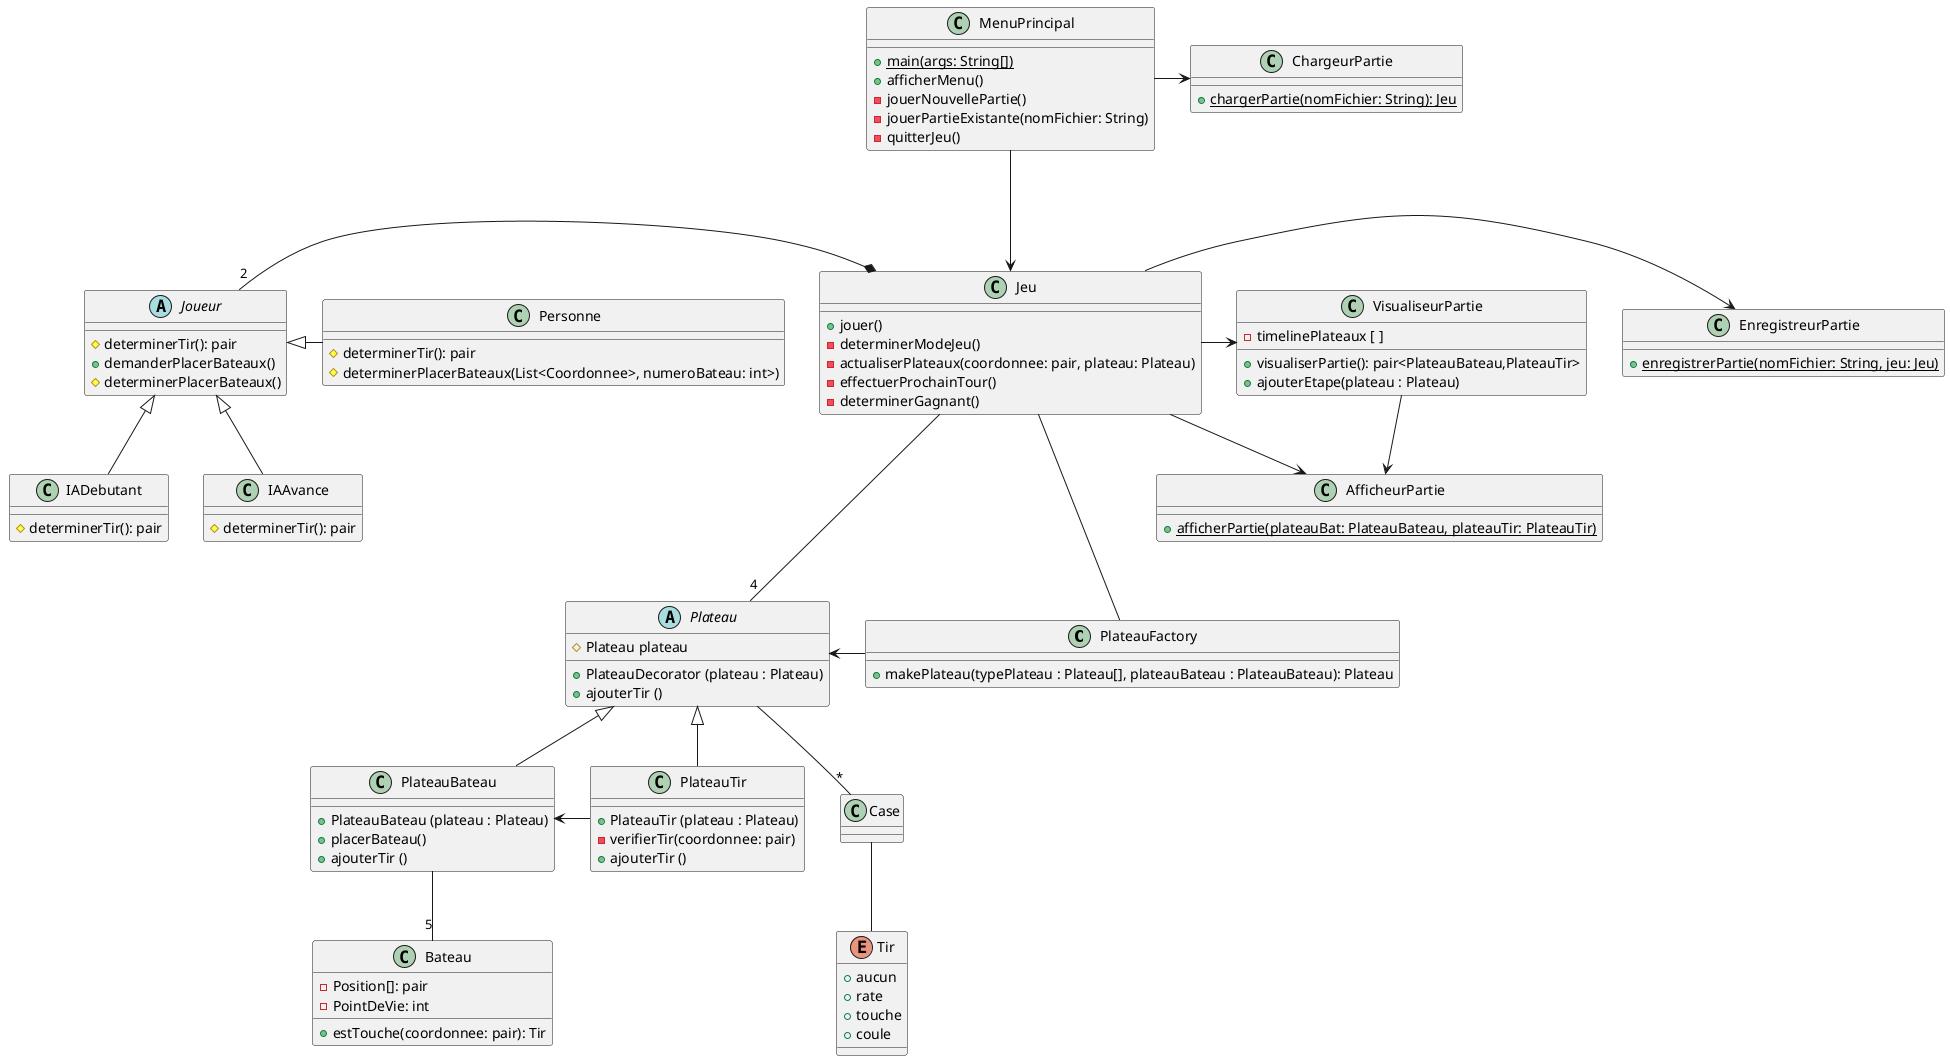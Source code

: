 @startuml
class PlateauFactory{
    + makePlateau(typePlateau : Plateau[], plateauBateau : PlateauBateau): Plateau
}

abstract class Plateau {
    # Plateau plateau
    + PlateauDecorator (plateau : Plateau)
    + ajouterTir ()
}


abstract class Joueur{
    # determinerTir(): pair
    + demanderPlacerBateaux()
    # determinerPlacerBateaux()
}

class MenuPrincipal{
    + {static} main(args: String[])
    + afficherMenu()
    - jouerNouvellePartie()
    - jouerPartieExistante(nomFichier: String)
    - quitterJeu()
}

class Jeu {
    + jouer()
    - determinerModeJeu()
    - actualiserPlateaux(coordonnee: pair, plateau: Plateau)
    - effectuerProchainTour()
    - determinerGagnant()
}

class PlateauBateau {
    + PlateauBateau (plateau : Plateau)
    + placerBateau()
    + ajouterTir ()
}

class PlateauTir {
    + PlateauTir (plateau : Plateau)
    - verifierTir(coordonnee: pair)
    + ajouterTir ()
}

class Bateau {
    - Position[]: pair
    - PointDeVie: int
    + estTouche(coordonnee: pair): Tir
}

class Case {
}

enum Tir {
    + aucun
    + rate
    + touche
    + coule
}

class IADebutant {
    # determinerTir(): pair
}

class IAAvance{
    # determinerTir(): pair
}

class ChargeurPartie {
    + {static} chargerPartie(nomFichier: String): Jeu
}

class VisualiseurPartie {
    - timelinePlateaux [ ]
    + visualiserPartie(): pair<PlateauBateau,PlateauTir>
    + ajouterEtape(plateau : Plateau)
}

class AfficheurPartie {
    + {static} afficherPartie(plateauBat: PlateauBateau, plateauTir: PlateauTir)
}

class EnregistreurPartie {
    + {static} enregistrerPartie(nomFichier: String, jeu: Jeu)
}

class Personne {
    # determinerTir(): pair
    # determinerPlacerBateaux(List<Coordonnee>, numeroBateau: int>)
}

PlateauBateau -- "5" Bateau
Plateau <|-- PlateauBateau
Plateau <|-- PlateauTir
Jeu -right-> EnregistreurPartie
Jeu -right-> VisualiseurPartie
Jeu -right-> AfficheurPartie
MenuPrincipal -> ChargeurPartie
MenuPrincipal ---> Jeu
Jeu --- "4" Plateau
Plateau -down- "*" Case
Case -- Tir
Joueur <|-right- Personne
Joueur <|-down- IADebutant
Joueur <|-down- IAAvance
Jeu *-left-- "2" Joueur
PlateauBateau <- PlateauTir
VisualiseurPartie --> AfficheurPartie
PlateauFactory -left-> Plateau
Jeu --  PlateauFactory
@enduml